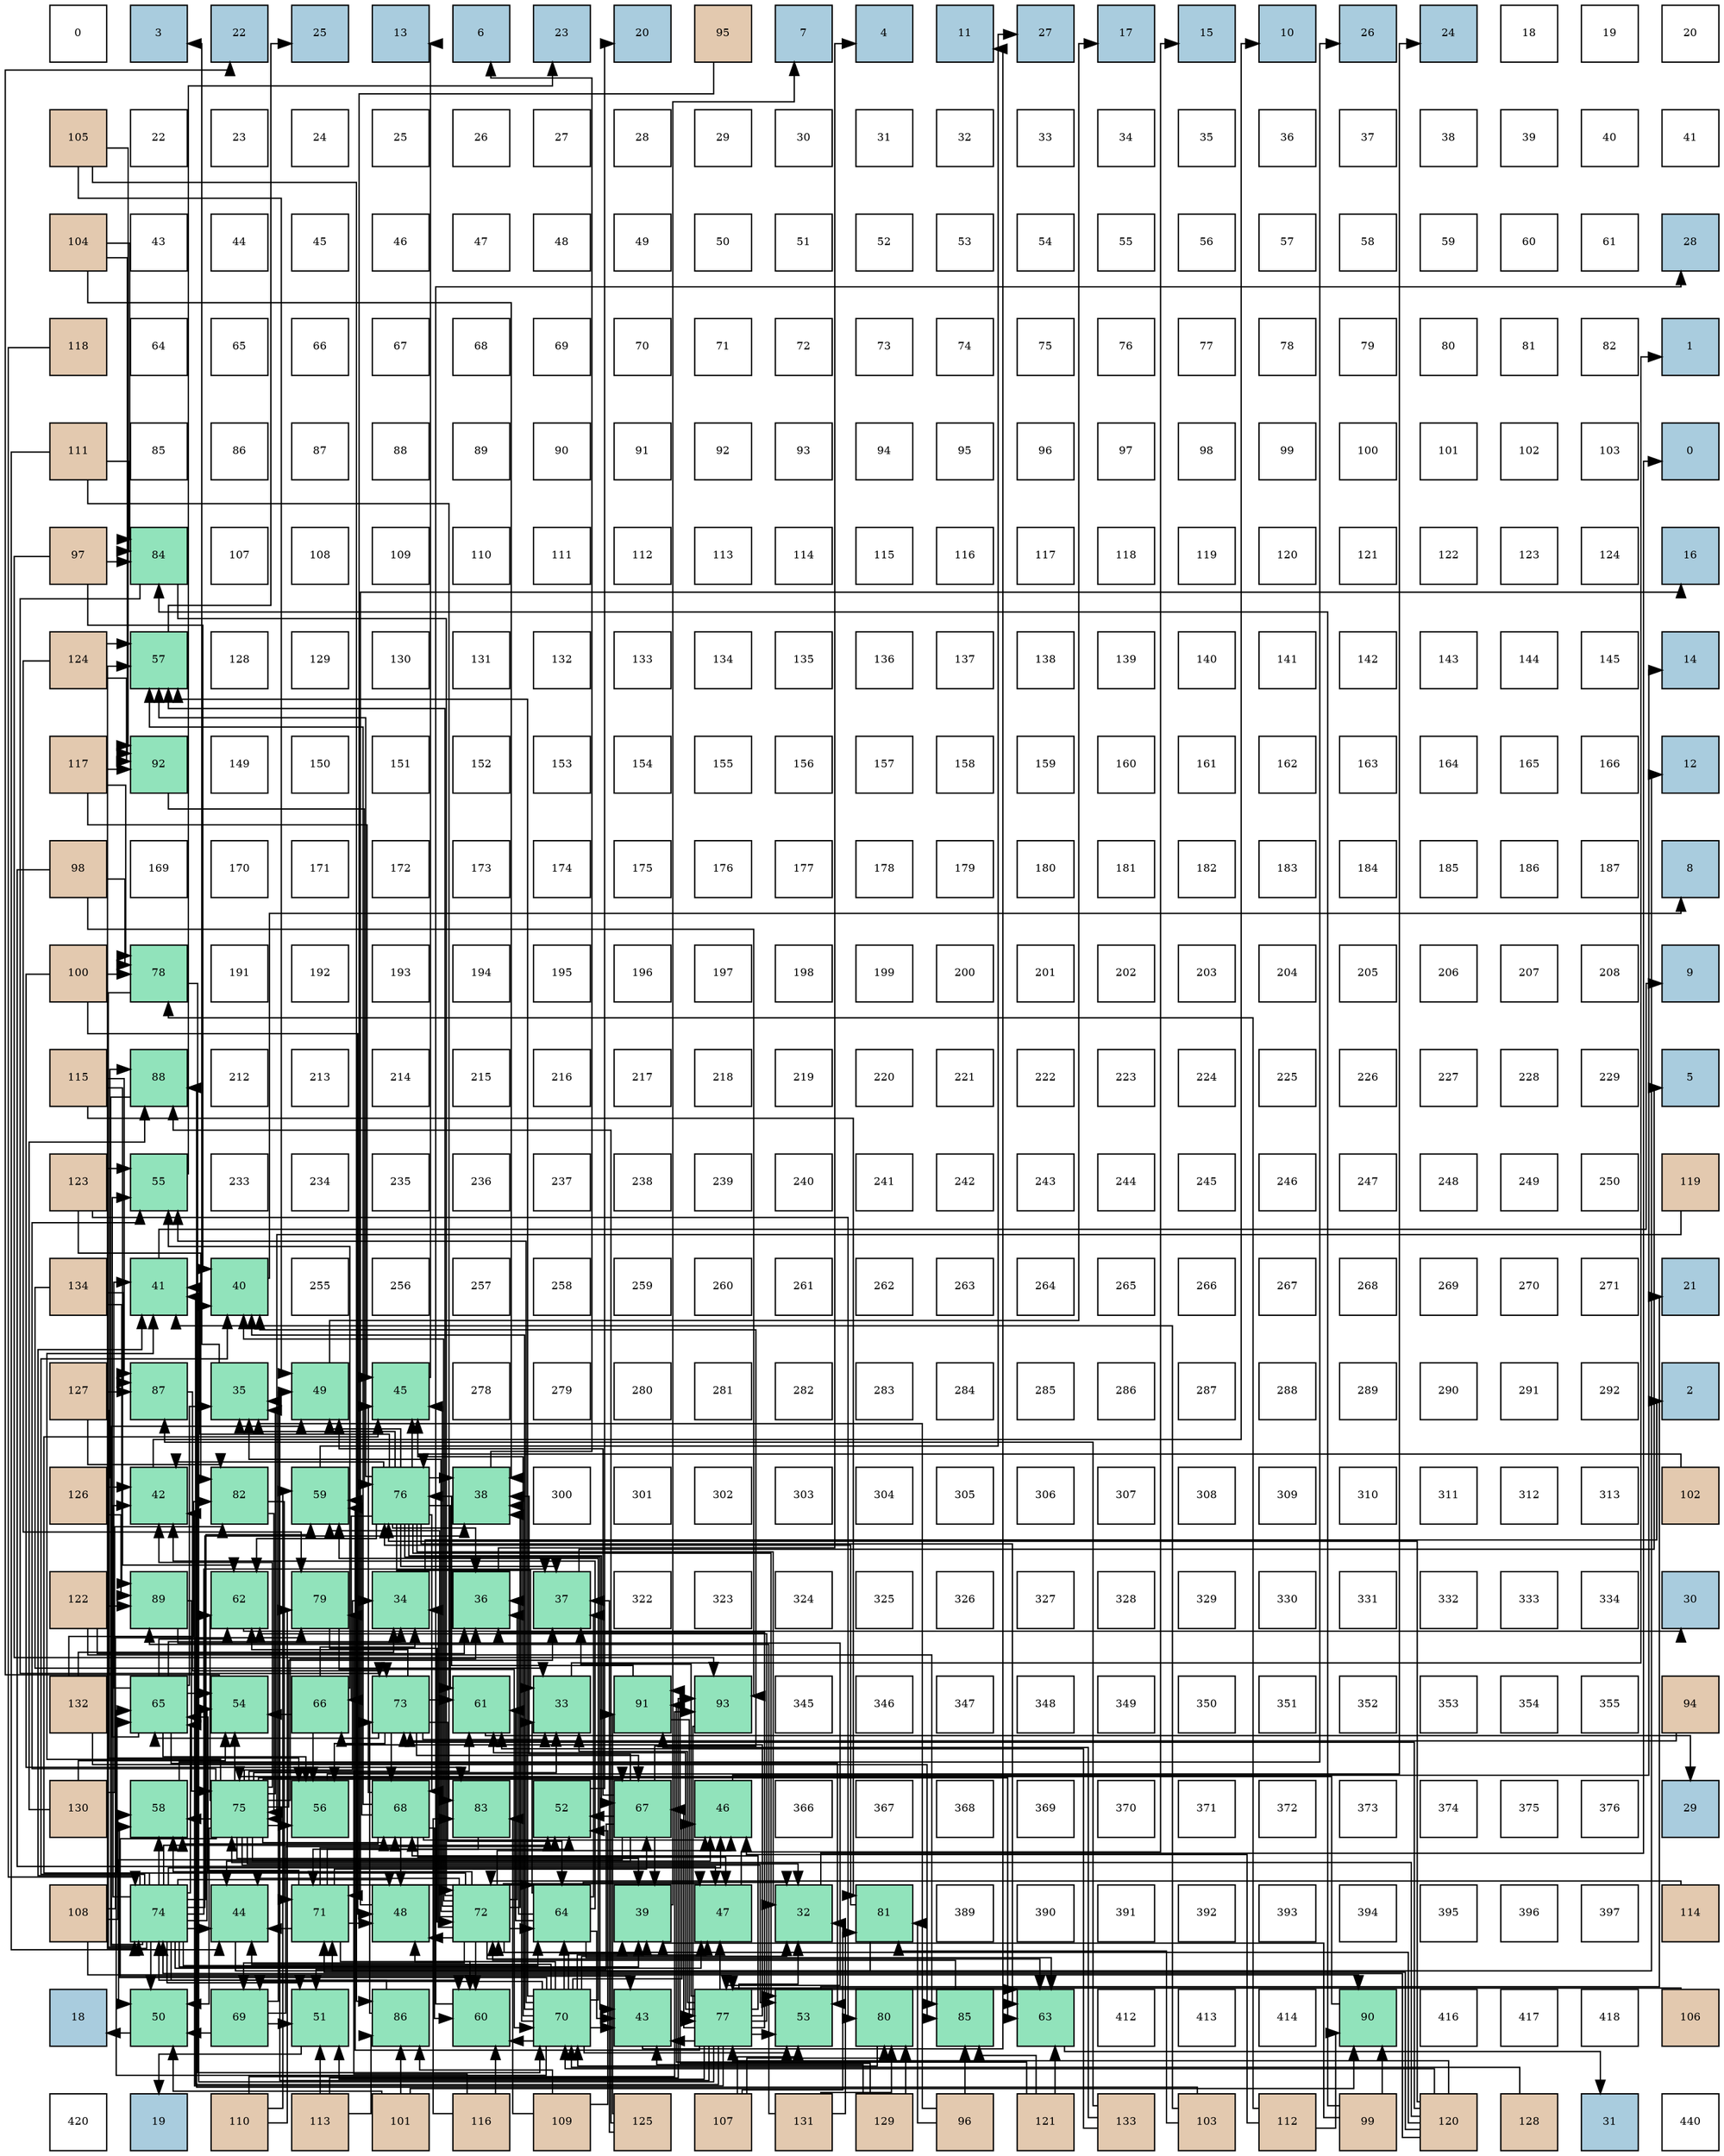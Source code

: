 digraph layout{
 rankdir=TB;
 splines=ortho;
 node [style=filled shape=square fixedsize=true width=0.6];
0[label="0", fontsize=8, fillcolor="#ffffff"];
1[label="3", fontsize=8, fillcolor="#a9ccde"];
2[label="22", fontsize=8, fillcolor="#a9ccde"];
3[label="25", fontsize=8, fillcolor="#a9ccde"];
4[label="13", fontsize=8, fillcolor="#a9ccde"];
5[label="6", fontsize=8, fillcolor="#a9ccde"];
6[label="23", fontsize=8, fillcolor="#a9ccde"];
7[label="20", fontsize=8, fillcolor="#a9ccde"];
8[label="95", fontsize=8, fillcolor="#e3c9af"];
9[label="7", fontsize=8, fillcolor="#a9ccde"];
10[label="4", fontsize=8, fillcolor="#a9ccde"];
11[label="11", fontsize=8, fillcolor="#a9ccde"];
12[label="27", fontsize=8, fillcolor="#a9ccde"];
13[label="17", fontsize=8, fillcolor="#a9ccde"];
14[label="15", fontsize=8, fillcolor="#a9ccde"];
15[label="10", fontsize=8, fillcolor="#a9ccde"];
16[label="26", fontsize=8, fillcolor="#a9ccde"];
17[label="24", fontsize=8, fillcolor="#a9ccde"];
18[label="18", fontsize=8, fillcolor="#ffffff"];
19[label="19", fontsize=8, fillcolor="#ffffff"];
20[label="20", fontsize=8, fillcolor="#ffffff"];
21[label="105", fontsize=8, fillcolor="#e3c9af"];
22[label="22", fontsize=8, fillcolor="#ffffff"];
23[label="23", fontsize=8, fillcolor="#ffffff"];
24[label="24", fontsize=8, fillcolor="#ffffff"];
25[label="25", fontsize=8, fillcolor="#ffffff"];
26[label="26", fontsize=8, fillcolor="#ffffff"];
27[label="27", fontsize=8, fillcolor="#ffffff"];
28[label="28", fontsize=8, fillcolor="#ffffff"];
29[label="29", fontsize=8, fillcolor="#ffffff"];
30[label="30", fontsize=8, fillcolor="#ffffff"];
31[label="31", fontsize=8, fillcolor="#ffffff"];
32[label="32", fontsize=8, fillcolor="#ffffff"];
33[label="33", fontsize=8, fillcolor="#ffffff"];
34[label="34", fontsize=8, fillcolor="#ffffff"];
35[label="35", fontsize=8, fillcolor="#ffffff"];
36[label="36", fontsize=8, fillcolor="#ffffff"];
37[label="37", fontsize=8, fillcolor="#ffffff"];
38[label="38", fontsize=8, fillcolor="#ffffff"];
39[label="39", fontsize=8, fillcolor="#ffffff"];
40[label="40", fontsize=8, fillcolor="#ffffff"];
41[label="41", fontsize=8, fillcolor="#ffffff"];
42[label="104", fontsize=8, fillcolor="#e3c9af"];
43[label="43", fontsize=8, fillcolor="#ffffff"];
44[label="44", fontsize=8, fillcolor="#ffffff"];
45[label="45", fontsize=8, fillcolor="#ffffff"];
46[label="46", fontsize=8, fillcolor="#ffffff"];
47[label="47", fontsize=8, fillcolor="#ffffff"];
48[label="48", fontsize=8, fillcolor="#ffffff"];
49[label="49", fontsize=8, fillcolor="#ffffff"];
50[label="50", fontsize=8, fillcolor="#ffffff"];
51[label="51", fontsize=8, fillcolor="#ffffff"];
52[label="52", fontsize=8, fillcolor="#ffffff"];
53[label="53", fontsize=8, fillcolor="#ffffff"];
54[label="54", fontsize=8, fillcolor="#ffffff"];
55[label="55", fontsize=8, fillcolor="#ffffff"];
56[label="56", fontsize=8, fillcolor="#ffffff"];
57[label="57", fontsize=8, fillcolor="#ffffff"];
58[label="58", fontsize=8, fillcolor="#ffffff"];
59[label="59", fontsize=8, fillcolor="#ffffff"];
60[label="60", fontsize=8, fillcolor="#ffffff"];
61[label="61", fontsize=8, fillcolor="#ffffff"];
62[label="28", fontsize=8, fillcolor="#a9ccde"];
63[label="118", fontsize=8, fillcolor="#e3c9af"];
64[label="64", fontsize=8, fillcolor="#ffffff"];
65[label="65", fontsize=8, fillcolor="#ffffff"];
66[label="66", fontsize=8, fillcolor="#ffffff"];
67[label="67", fontsize=8, fillcolor="#ffffff"];
68[label="68", fontsize=8, fillcolor="#ffffff"];
69[label="69", fontsize=8, fillcolor="#ffffff"];
70[label="70", fontsize=8, fillcolor="#ffffff"];
71[label="71", fontsize=8, fillcolor="#ffffff"];
72[label="72", fontsize=8, fillcolor="#ffffff"];
73[label="73", fontsize=8, fillcolor="#ffffff"];
74[label="74", fontsize=8, fillcolor="#ffffff"];
75[label="75", fontsize=8, fillcolor="#ffffff"];
76[label="76", fontsize=8, fillcolor="#ffffff"];
77[label="77", fontsize=8, fillcolor="#ffffff"];
78[label="78", fontsize=8, fillcolor="#ffffff"];
79[label="79", fontsize=8, fillcolor="#ffffff"];
80[label="80", fontsize=8, fillcolor="#ffffff"];
81[label="81", fontsize=8, fillcolor="#ffffff"];
82[label="82", fontsize=8, fillcolor="#ffffff"];
83[label="1", fontsize=8, fillcolor="#a9ccde"];
84[label="111", fontsize=8, fillcolor="#e3c9af"];
85[label="85", fontsize=8, fillcolor="#ffffff"];
86[label="86", fontsize=8, fillcolor="#ffffff"];
87[label="87", fontsize=8, fillcolor="#ffffff"];
88[label="88", fontsize=8, fillcolor="#ffffff"];
89[label="89", fontsize=8, fillcolor="#ffffff"];
90[label="90", fontsize=8, fillcolor="#ffffff"];
91[label="91", fontsize=8, fillcolor="#ffffff"];
92[label="92", fontsize=8, fillcolor="#ffffff"];
93[label="93", fontsize=8, fillcolor="#ffffff"];
94[label="94", fontsize=8, fillcolor="#ffffff"];
95[label="95", fontsize=8, fillcolor="#ffffff"];
96[label="96", fontsize=8, fillcolor="#ffffff"];
97[label="97", fontsize=8, fillcolor="#ffffff"];
98[label="98", fontsize=8, fillcolor="#ffffff"];
99[label="99", fontsize=8, fillcolor="#ffffff"];
100[label="100", fontsize=8, fillcolor="#ffffff"];
101[label="101", fontsize=8, fillcolor="#ffffff"];
102[label="102", fontsize=8, fillcolor="#ffffff"];
103[label="103", fontsize=8, fillcolor="#ffffff"];
104[label="0", fontsize=8, fillcolor="#a9ccde"];
105[label="97", fontsize=8, fillcolor="#e3c9af"];
106[label="84", fontsize=8, fillcolor="#91e3bb"];
107[label="107", fontsize=8, fillcolor="#ffffff"];
108[label="108", fontsize=8, fillcolor="#ffffff"];
109[label="109", fontsize=8, fillcolor="#ffffff"];
110[label="110", fontsize=8, fillcolor="#ffffff"];
111[label="111", fontsize=8, fillcolor="#ffffff"];
112[label="112", fontsize=8, fillcolor="#ffffff"];
113[label="113", fontsize=8, fillcolor="#ffffff"];
114[label="114", fontsize=8, fillcolor="#ffffff"];
115[label="115", fontsize=8, fillcolor="#ffffff"];
116[label="116", fontsize=8, fillcolor="#ffffff"];
117[label="117", fontsize=8, fillcolor="#ffffff"];
118[label="118", fontsize=8, fillcolor="#ffffff"];
119[label="119", fontsize=8, fillcolor="#ffffff"];
120[label="120", fontsize=8, fillcolor="#ffffff"];
121[label="121", fontsize=8, fillcolor="#ffffff"];
122[label="122", fontsize=8, fillcolor="#ffffff"];
123[label="123", fontsize=8, fillcolor="#ffffff"];
124[label="124", fontsize=8, fillcolor="#ffffff"];
125[label="16", fontsize=8, fillcolor="#a9ccde"];
126[label="124", fontsize=8, fillcolor="#e3c9af"];
127[label="57", fontsize=8, fillcolor="#91e3bb"];
128[label="128", fontsize=8, fillcolor="#ffffff"];
129[label="129", fontsize=8, fillcolor="#ffffff"];
130[label="130", fontsize=8, fillcolor="#ffffff"];
131[label="131", fontsize=8, fillcolor="#ffffff"];
132[label="132", fontsize=8, fillcolor="#ffffff"];
133[label="133", fontsize=8, fillcolor="#ffffff"];
134[label="134", fontsize=8, fillcolor="#ffffff"];
135[label="135", fontsize=8, fillcolor="#ffffff"];
136[label="136", fontsize=8, fillcolor="#ffffff"];
137[label="137", fontsize=8, fillcolor="#ffffff"];
138[label="138", fontsize=8, fillcolor="#ffffff"];
139[label="139", fontsize=8, fillcolor="#ffffff"];
140[label="140", fontsize=8, fillcolor="#ffffff"];
141[label="141", fontsize=8, fillcolor="#ffffff"];
142[label="142", fontsize=8, fillcolor="#ffffff"];
143[label="143", fontsize=8, fillcolor="#ffffff"];
144[label="144", fontsize=8, fillcolor="#ffffff"];
145[label="145", fontsize=8, fillcolor="#ffffff"];
146[label="14", fontsize=8, fillcolor="#a9ccde"];
147[label="117", fontsize=8, fillcolor="#e3c9af"];
148[label="92", fontsize=8, fillcolor="#91e3bb"];
149[label="149", fontsize=8, fillcolor="#ffffff"];
150[label="150", fontsize=8, fillcolor="#ffffff"];
151[label="151", fontsize=8, fillcolor="#ffffff"];
152[label="152", fontsize=8, fillcolor="#ffffff"];
153[label="153", fontsize=8, fillcolor="#ffffff"];
154[label="154", fontsize=8, fillcolor="#ffffff"];
155[label="155", fontsize=8, fillcolor="#ffffff"];
156[label="156", fontsize=8, fillcolor="#ffffff"];
157[label="157", fontsize=8, fillcolor="#ffffff"];
158[label="158", fontsize=8, fillcolor="#ffffff"];
159[label="159", fontsize=8, fillcolor="#ffffff"];
160[label="160", fontsize=8, fillcolor="#ffffff"];
161[label="161", fontsize=8, fillcolor="#ffffff"];
162[label="162", fontsize=8, fillcolor="#ffffff"];
163[label="163", fontsize=8, fillcolor="#ffffff"];
164[label="164", fontsize=8, fillcolor="#ffffff"];
165[label="165", fontsize=8, fillcolor="#ffffff"];
166[label="166", fontsize=8, fillcolor="#ffffff"];
167[label="12", fontsize=8, fillcolor="#a9ccde"];
168[label="98", fontsize=8, fillcolor="#e3c9af"];
169[label="169", fontsize=8, fillcolor="#ffffff"];
170[label="170", fontsize=8, fillcolor="#ffffff"];
171[label="171", fontsize=8, fillcolor="#ffffff"];
172[label="172", fontsize=8, fillcolor="#ffffff"];
173[label="173", fontsize=8, fillcolor="#ffffff"];
174[label="174", fontsize=8, fillcolor="#ffffff"];
175[label="175", fontsize=8, fillcolor="#ffffff"];
176[label="176", fontsize=8, fillcolor="#ffffff"];
177[label="177", fontsize=8, fillcolor="#ffffff"];
178[label="178", fontsize=8, fillcolor="#ffffff"];
179[label="179", fontsize=8, fillcolor="#ffffff"];
180[label="180", fontsize=8, fillcolor="#ffffff"];
181[label="181", fontsize=8, fillcolor="#ffffff"];
182[label="182", fontsize=8, fillcolor="#ffffff"];
183[label="183", fontsize=8, fillcolor="#ffffff"];
184[label="184", fontsize=8, fillcolor="#ffffff"];
185[label="185", fontsize=8, fillcolor="#ffffff"];
186[label="186", fontsize=8, fillcolor="#ffffff"];
187[label="187", fontsize=8, fillcolor="#ffffff"];
188[label="8", fontsize=8, fillcolor="#a9ccde"];
189[label="100", fontsize=8, fillcolor="#e3c9af"];
190[label="78", fontsize=8, fillcolor="#91e3bb"];
191[label="191", fontsize=8, fillcolor="#ffffff"];
192[label="192", fontsize=8, fillcolor="#ffffff"];
193[label="193", fontsize=8, fillcolor="#ffffff"];
194[label="194", fontsize=8, fillcolor="#ffffff"];
195[label="195", fontsize=8, fillcolor="#ffffff"];
196[label="196", fontsize=8, fillcolor="#ffffff"];
197[label="197", fontsize=8, fillcolor="#ffffff"];
198[label="198", fontsize=8, fillcolor="#ffffff"];
199[label="199", fontsize=8, fillcolor="#ffffff"];
200[label="200", fontsize=8, fillcolor="#ffffff"];
201[label="201", fontsize=8, fillcolor="#ffffff"];
202[label="202", fontsize=8, fillcolor="#ffffff"];
203[label="203", fontsize=8, fillcolor="#ffffff"];
204[label="204", fontsize=8, fillcolor="#ffffff"];
205[label="205", fontsize=8, fillcolor="#ffffff"];
206[label="206", fontsize=8, fillcolor="#ffffff"];
207[label="207", fontsize=8, fillcolor="#ffffff"];
208[label="208", fontsize=8, fillcolor="#ffffff"];
209[label="9", fontsize=8, fillcolor="#a9ccde"];
210[label="115", fontsize=8, fillcolor="#e3c9af"];
211[label="88", fontsize=8, fillcolor="#91e3bb"];
212[label="212", fontsize=8, fillcolor="#ffffff"];
213[label="213", fontsize=8, fillcolor="#ffffff"];
214[label="214", fontsize=8, fillcolor="#ffffff"];
215[label="215", fontsize=8, fillcolor="#ffffff"];
216[label="216", fontsize=8, fillcolor="#ffffff"];
217[label="217", fontsize=8, fillcolor="#ffffff"];
218[label="218", fontsize=8, fillcolor="#ffffff"];
219[label="219", fontsize=8, fillcolor="#ffffff"];
220[label="220", fontsize=8, fillcolor="#ffffff"];
221[label="221", fontsize=8, fillcolor="#ffffff"];
222[label="222", fontsize=8, fillcolor="#ffffff"];
223[label="223", fontsize=8, fillcolor="#ffffff"];
224[label="224", fontsize=8, fillcolor="#ffffff"];
225[label="225", fontsize=8, fillcolor="#ffffff"];
226[label="226", fontsize=8, fillcolor="#ffffff"];
227[label="227", fontsize=8, fillcolor="#ffffff"];
228[label="228", fontsize=8, fillcolor="#ffffff"];
229[label="229", fontsize=8, fillcolor="#ffffff"];
230[label="5", fontsize=8, fillcolor="#a9ccde"];
231[label="123", fontsize=8, fillcolor="#e3c9af"];
232[label="55", fontsize=8, fillcolor="#91e3bb"];
233[label="233", fontsize=8, fillcolor="#ffffff"];
234[label="234", fontsize=8, fillcolor="#ffffff"];
235[label="235", fontsize=8, fillcolor="#ffffff"];
236[label="236", fontsize=8, fillcolor="#ffffff"];
237[label="237", fontsize=8, fillcolor="#ffffff"];
238[label="238", fontsize=8, fillcolor="#ffffff"];
239[label="239", fontsize=8, fillcolor="#ffffff"];
240[label="240", fontsize=8, fillcolor="#ffffff"];
241[label="241", fontsize=8, fillcolor="#ffffff"];
242[label="242", fontsize=8, fillcolor="#ffffff"];
243[label="243", fontsize=8, fillcolor="#ffffff"];
244[label="244", fontsize=8, fillcolor="#ffffff"];
245[label="245", fontsize=8, fillcolor="#ffffff"];
246[label="246", fontsize=8, fillcolor="#ffffff"];
247[label="247", fontsize=8, fillcolor="#ffffff"];
248[label="248", fontsize=8, fillcolor="#ffffff"];
249[label="249", fontsize=8, fillcolor="#ffffff"];
250[label="250", fontsize=8, fillcolor="#ffffff"];
251[label="119", fontsize=8, fillcolor="#e3c9af"];
252[label="134", fontsize=8, fillcolor="#e3c9af"];
253[label="41", fontsize=8, fillcolor="#91e3bb"];
254[label="40", fontsize=8, fillcolor="#91e3bb"];
255[label="255", fontsize=8, fillcolor="#ffffff"];
256[label="256", fontsize=8, fillcolor="#ffffff"];
257[label="257", fontsize=8, fillcolor="#ffffff"];
258[label="258", fontsize=8, fillcolor="#ffffff"];
259[label="259", fontsize=8, fillcolor="#ffffff"];
260[label="260", fontsize=8, fillcolor="#ffffff"];
261[label="261", fontsize=8, fillcolor="#ffffff"];
262[label="262", fontsize=8, fillcolor="#ffffff"];
263[label="263", fontsize=8, fillcolor="#ffffff"];
264[label="264", fontsize=8, fillcolor="#ffffff"];
265[label="265", fontsize=8, fillcolor="#ffffff"];
266[label="266", fontsize=8, fillcolor="#ffffff"];
267[label="267", fontsize=8, fillcolor="#ffffff"];
268[label="268", fontsize=8, fillcolor="#ffffff"];
269[label="269", fontsize=8, fillcolor="#ffffff"];
270[label="270", fontsize=8, fillcolor="#ffffff"];
271[label="271", fontsize=8, fillcolor="#ffffff"];
272[label="21", fontsize=8, fillcolor="#a9ccde"];
273[label="127", fontsize=8, fillcolor="#e3c9af"];
274[label="87", fontsize=8, fillcolor="#91e3bb"];
275[label="35", fontsize=8, fillcolor="#91e3bb"];
276[label="49", fontsize=8, fillcolor="#91e3bb"];
277[label="45", fontsize=8, fillcolor="#91e3bb"];
278[label="278", fontsize=8, fillcolor="#ffffff"];
279[label="279", fontsize=8, fillcolor="#ffffff"];
280[label="280", fontsize=8, fillcolor="#ffffff"];
281[label="281", fontsize=8, fillcolor="#ffffff"];
282[label="282", fontsize=8, fillcolor="#ffffff"];
283[label="283", fontsize=8, fillcolor="#ffffff"];
284[label="284", fontsize=8, fillcolor="#ffffff"];
285[label="285", fontsize=8, fillcolor="#ffffff"];
286[label="286", fontsize=8, fillcolor="#ffffff"];
287[label="287", fontsize=8, fillcolor="#ffffff"];
288[label="288", fontsize=8, fillcolor="#ffffff"];
289[label="289", fontsize=8, fillcolor="#ffffff"];
290[label="290", fontsize=8, fillcolor="#ffffff"];
291[label="291", fontsize=8, fillcolor="#ffffff"];
292[label="292", fontsize=8, fillcolor="#ffffff"];
293[label="2", fontsize=8, fillcolor="#a9ccde"];
294[label="126", fontsize=8, fillcolor="#e3c9af"];
295[label="42", fontsize=8, fillcolor="#91e3bb"];
296[label="82", fontsize=8, fillcolor="#91e3bb"];
297[label="59", fontsize=8, fillcolor="#91e3bb"];
298[label="76", fontsize=8, fillcolor="#91e3bb"];
299[label="38", fontsize=8, fillcolor="#91e3bb"];
300[label="300", fontsize=8, fillcolor="#ffffff"];
301[label="301", fontsize=8, fillcolor="#ffffff"];
302[label="302", fontsize=8, fillcolor="#ffffff"];
303[label="303", fontsize=8, fillcolor="#ffffff"];
304[label="304", fontsize=8, fillcolor="#ffffff"];
305[label="305", fontsize=8, fillcolor="#ffffff"];
306[label="306", fontsize=8, fillcolor="#ffffff"];
307[label="307", fontsize=8, fillcolor="#ffffff"];
308[label="308", fontsize=8, fillcolor="#ffffff"];
309[label="309", fontsize=8, fillcolor="#ffffff"];
310[label="310", fontsize=8, fillcolor="#ffffff"];
311[label="311", fontsize=8, fillcolor="#ffffff"];
312[label="312", fontsize=8, fillcolor="#ffffff"];
313[label="313", fontsize=8, fillcolor="#ffffff"];
314[label="102", fontsize=8, fillcolor="#e3c9af"];
315[label="122", fontsize=8, fillcolor="#e3c9af"];
316[label="89", fontsize=8, fillcolor="#91e3bb"];
317[label="62", fontsize=8, fillcolor="#91e3bb"];
318[label="79", fontsize=8, fillcolor="#91e3bb"];
319[label="34", fontsize=8, fillcolor="#91e3bb"];
320[label="36", fontsize=8, fillcolor="#91e3bb"];
321[label="37", fontsize=8, fillcolor="#91e3bb"];
322[label="322", fontsize=8, fillcolor="#ffffff"];
323[label="323", fontsize=8, fillcolor="#ffffff"];
324[label="324", fontsize=8, fillcolor="#ffffff"];
325[label="325", fontsize=8, fillcolor="#ffffff"];
326[label="326", fontsize=8, fillcolor="#ffffff"];
327[label="327", fontsize=8, fillcolor="#ffffff"];
328[label="328", fontsize=8, fillcolor="#ffffff"];
329[label="329", fontsize=8, fillcolor="#ffffff"];
330[label="330", fontsize=8, fillcolor="#ffffff"];
331[label="331", fontsize=8, fillcolor="#ffffff"];
332[label="332", fontsize=8, fillcolor="#ffffff"];
333[label="333", fontsize=8, fillcolor="#ffffff"];
334[label="334", fontsize=8, fillcolor="#ffffff"];
335[label="30", fontsize=8, fillcolor="#a9ccde"];
336[label="132", fontsize=8, fillcolor="#e3c9af"];
337[label="65", fontsize=8, fillcolor="#91e3bb"];
338[label="54", fontsize=8, fillcolor="#91e3bb"];
339[label="66", fontsize=8, fillcolor="#91e3bb"];
340[label="73", fontsize=8, fillcolor="#91e3bb"];
341[label="61", fontsize=8, fillcolor="#91e3bb"];
342[label="33", fontsize=8, fillcolor="#91e3bb"];
343[label="91", fontsize=8, fillcolor="#91e3bb"];
344[label="93", fontsize=8, fillcolor="#91e3bb"];
345[label="345", fontsize=8, fillcolor="#ffffff"];
346[label="346", fontsize=8, fillcolor="#ffffff"];
347[label="347", fontsize=8, fillcolor="#ffffff"];
348[label="348", fontsize=8, fillcolor="#ffffff"];
349[label="349", fontsize=8, fillcolor="#ffffff"];
350[label="350", fontsize=8, fillcolor="#ffffff"];
351[label="351", fontsize=8, fillcolor="#ffffff"];
352[label="352", fontsize=8, fillcolor="#ffffff"];
353[label="353", fontsize=8, fillcolor="#ffffff"];
354[label="354", fontsize=8, fillcolor="#ffffff"];
355[label="355", fontsize=8, fillcolor="#ffffff"];
356[label="94", fontsize=8, fillcolor="#e3c9af"];
357[label="130", fontsize=8, fillcolor="#e3c9af"];
358[label="58", fontsize=8, fillcolor="#91e3bb"];
359[label="75", fontsize=8, fillcolor="#91e3bb"];
360[label="56", fontsize=8, fillcolor="#91e3bb"];
361[label="68", fontsize=8, fillcolor="#91e3bb"];
362[label="83", fontsize=8, fillcolor="#91e3bb"];
363[label="52", fontsize=8, fillcolor="#91e3bb"];
364[label="67", fontsize=8, fillcolor="#91e3bb"];
365[label="46", fontsize=8, fillcolor="#91e3bb"];
366[label="366", fontsize=8, fillcolor="#ffffff"];
367[label="367", fontsize=8, fillcolor="#ffffff"];
368[label="368", fontsize=8, fillcolor="#ffffff"];
369[label="369", fontsize=8, fillcolor="#ffffff"];
370[label="370", fontsize=8, fillcolor="#ffffff"];
371[label="371", fontsize=8, fillcolor="#ffffff"];
372[label="372", fontsize=8, fillcolor="#ffffff"];
373[label="373", fontsize=8, fillcolor="#ffffff"];
374[label="374", fontsize=8, fillcolor="#ffffff"];
375[label="375", fontsize=8, fillcolor="#ffffff"];
376[label="376", fontsize=8, fillcolor="#ffffff"];
377[label="29", fontsize=8, fillcolor="#a9ccde"];
378[label="108", fontsize=8, fillcolor="#e3c9af"];
379[label="74", fontsize=8, fillcolor="#91e3bb"];
380[label="44", fontsize=8, fillcolor="#91e3bb"];
381[label="71", fontsize=8, fillcolor="#91e3bb"];
382[label="48", fontsize=8, fillcolor="#91e3bb"];
383[label="72", fontsize=8, fillcolor="#91e3bb"];
384[label="64", fontsize=8, fillcolor="#91e3bb"];
385[label="39", fontsize=8, fillcolor="#91e3bb"];
386[label="47", fontsize=8, fillcolor="#91e3bb"];
387[label="32", fontsize=8, fillcolor="#91e3bb"];
388[label="81", fontsize=8, fillcolor="#91e3bb"];
389[label="389", fontsize=8, fillcolor="#ffffff"];
390[label="390", fontsize=8, fillcolor="#ffffff"];
391[label="391", fontsize=8, fillcolor="#ffffff"];
392[label="392", fontsize=8, fillcolor="#ffffff"];
393[label="393", fontsize=8, fillcolor="#ffffff"];
394[label="394", fontsize=8, fillcolor="#ffffff"];
395[label="395", fontsize=8, fillcolor="#ffffff"];
396[label="396", fontsize=8, fillcolor="#ffffff"];
397[label="397", fontsize=8, fillcolor="#ffffff"];
398[label="114", fontsize=8, fillcolor="#e3c9af"];
399[label="18", fontsize=8, fillcolor="#a9ccde"];
400[label="50", fontsize=8, fillcolor="#91e3bb"];
401[label="69", fontsize=8, fillcolor="#91e3bb"];
402[label="51", fontsize=8, fillcolor="#91e3bb"];
403[label="86", fontsize=8, fillcolor="#91e3bb"];
404[label="60", fontsize=8, fillcolor="#91e3bb"];
405[label="70", fontsize=8, fillcolor="#91e3bb"];
406[label="43", fontsize=8, fillcolor="#91e3bb"];
407[label="77", fontsize=8, fillcolor="#91e3bb"];
408[label="53", fontsize=8, fillcolor="#91e3bb"];
409[label="80", fontsize=8, fillcolor="#91e3bb"];
410[label="85", fontsize=8, fillcolor="#91e3bb"];
411[label="63", fontsize=8, fillcolor="#91e3bb"];
412[label="412", fontsize=8, fillcolor="#ffffff"];
413[label="413", fontsize=8, fillcolor="#ffffff"];
414[label="414", fontsize=8, fillcolor="#ffffff"];
415[label="90", fontsize=8, fillcolor="#91e3bb"];
416[label="416", fontsize=8, fillcolor="#ffffff"];
417[label="417", fontsize=8, fillcolor="#ffffff"];
418[label="418", fontsize=8, fillcolor="#ffffff"];
419[label="106", fontsize=8, fillcolor="#e3c9af"];
420[label="420", fontsize=8, fillcolor="#ffffff"];
421[label="19", fontsize=8, fillcolor="#a9ccde"];
422[label="110", fontsize=8, fillcolor="#e3c9af"];
423[label="113", fontsize=8, fillcolor="#e3c9af"];
424[label="101", fontsize=8, fillcolor="#e3c9af"];
425[label="116", fontsize=8, fillcolor="#e3c9af"];
426[label="109", fontsize=8, fillcolor="#e3c9af"];
427[label="125", fontsize=8, fillcolor="#e3c9af"];
428[label="107", fontsize=8, fillcolor="#e3c9af"];
429[label="131", fontsize=8, fillcolor="#e3c9af"];
430[label="129", fontsize=8, fillcolor="#e3c9af"];
431[label="96", fontsize=8, fillcolor="#e3c9af"];
432[label="121", fontsize=8, fillcolor="#e3c9af"];
433[label="133", fontsize=8, fillcolor="#e3c9af"];
434[label="103", fontsize=8, fillcolor="#e3c9af"];
435[label="112", fontsize=8, fillcolor="#e3c9af"];
436[label="99", fontsize=8, fillcolor="#e3c9af"];
437[label="120", fontsize=8, fillcolor="#e3c9af"];
438[label="128", fontsize=8, fillcolor="#e3c9af"];
439[label="31", fontsize=8, fillcolor="#a9ccde"];
440[label="440", fontsize=8, fillcolor="#ffffff"];
edge [constraint=false, style=vis];387 -> 104;
342 -> 83;
319 -> 293;
275 -> 1;
320 -> 10;
321 -> 230;
299 -> 5;
385 -> 9;
254 -> 188;
253 -> 209;
295 -> 15;
406 -> 11;
380 -> 167;
277 -> 4;
365 -> 146;
386 -> 14;
382 -> 125;
276 -> 13;
400 -> 399;
402 -> 421;
363 -> 7;
408 -> 272;
338 -> 2;
232 -> 6;
360 -> 17;
127 -> 3;
358 -> 16;
297 -> 12;
404 -> 62;
341 -> 377;
317 -> 335;
411 -> 439;
384 -> 387;
384 -> 342;
384 -> 320;
384 -> 321;
384 -> 295;
384 -> 406;
384 -> 341;
384 -> 411;
337 -> 319;
337 -> 275;
337 -> 253;
337 -> 408;
337 -> 338;
337 -> 232;
337 -> 360;
337 -> 317;
339 -> 319;
339 -> 338;
339 -> 232;
339 -> 360;
364 -> 299;
364 -> 385;
364 -> 254;
364 -> 380;
364 -> 276;
364 -> 400;
364 -> 402;
364 -> 363;
361 -> 277;
361 -> 365;
361 -> 386;
361 -> 382;
361 -> 127;
361 -> 358;
361 -> 297;
361 -> 404;
401 -> 276;
401 -> 400;
401 -> 402;
401 -> 363;
405 -> 387;
405 -> 299;
405 -> 385;
405 -> 254;
405 -> 406;
405 -> 380;
405 -> 277;
405 -> 365;
405 -> 386;
405 -> 382;
405 -> 408;
405 -> 232;
405 -> 127;
405 -> 358;
405 -> 297;
405 -> 404;
405 -> 384;
405 -> 337;
405 -> 401;
381 -> 380;
381 -> 382;
381 -> 363;
381 -> 404;
381 -> 384;
381 -> 337;
381 -> 364;
381 -> 361;
383 -> 319;
383 -> 275;
383 -> 320;
383 -> 299;
383 -> 385;
383 -> 254;
383 -> 380;
383 -> 277;
383 -> 365;
383 -> 386;
383 -> 382;
383 -> 127;
383 -> 358;
383 -> 297;
383 -> 404;
383 -> 411;
383 -> 384;
383 -> 337;
383 -> 401;
340 -> 342;
340 -> 360;
340 -> 341;
340 -> 317;
340 -> 384;
340 -> 337;
340 -> 364;
340 -> 361;
379 -> 321;
379 -> 299;
379 -> 385;
379 -> 254;
379 -> 253;
379 -> 295;
379 -> 380;
379 -> 277;
379 -> 365;
379 -> 386;
379 -> 382;
379 -> 276;
379 -> 400;
379 -> 402;
379 -> 363;
379 -> 338;
379 -> 127;
379 -> 358;
379 -> 297;
379 -> 404;
379 -> 384;
379 -> 337;
359 -> 387;
359 -> 342;
359 -> 319;
359 -> 275;
359 -> 320;
359 -> 321;
359 -> 385;
359 -> 253;
359 -> 295;
359 -> 406;
359 -> 365;
359 -> 400;
359 -> 408;
359 -> 338;
359 -> 232;
359 -> 360;
359 -> 358;
359 -> 341;
359 -> 317;
359 -> 411;
359 -> 364;
359 -> 361;
298 -> 387;
298 -> 342;
298 -> 275;
298 -> 320;
298 -> 321;
298 -> 299;
298 -> 253;
298 -> 295;
298 -> 406;
298 -> 277;
298 -> 276;
298 -> 408;
298 -> 127;
298 -> 341;
298 -> 317;
298 -> 411;
298 -> 339;
298 -> 364;
298 -> 361;
407 -> 387;
407 -> 342;
407 -> 275;
407 -> 320;
407 -> 321;
407 -> 254;
407 -> 253;
407 -> 295;
407 -> 406;
407 -> 386;
407 -> 402;
407 -> 408;
407 -> 297;
407 -> 341;
407 -> 317;
407 -> 411;
407 -> 339;
407 -> 364;
407 -> 361;
190 -> 405;
190 -> 379;
318 -> 405;
318 -> 383;
409 -> 405;
388 -> 381;
388 -> 298;
296 -> 381;
296 -> 359;
362 -> 381;
106 -> 383;
106 -> 340;
410 -> 383;
403 -> 340;
403 -> 379;
274 -> 340;
211 -> 379;
316 -> 359;
316 -> 407;
415 -> 359;
343 -> 298;
343 -> 407;
148 -> 298;
344 -> 407;
356 -> 340;
8 -> 381;
431 -> 275;
431 -> 388;
431 -> 410;
105 -> 254;
105 -> 106;
105 -> 344;
168 -> 386;
168 -> 190;
168 -> 344;
436 -> 385;
436 -> 106;
436 -> 415;
189 -> 382;
189 -> 190;
189 -> 362;
424 -> 400;
424 -> 403;
424 -> 415;
314 -> 298;
434 -> 253;
434 -> 388;
434 -> 211;
42 -> 299;
42 -> 106;
42 -> 148;
21 -> 276;
21 -> 403;
21 -> 148;
419 -> 407;
428 -> 408;
428 -> 409;
428 -> 388;
378 -> 358;
378 -> 318;
378 -> 415;
426 -> 363;
426 -> 362;
426 -> 403;
422 -> 297;
422 -> 318;
422 -> 344;
84 -> 380;
84 -> 362;
84 -> 106;
435 -> 365;
435 -> 190;
435 -> 415;
423 -> 402;
423 -> 403;
423 -> 344;
398 -> 383;
210 -> 317;
210 -> 388;
210 -> 274;
425 -> 404;
425 -> 318;
425 -> 362;
147 -> 277;
147 -> 190;
147 -> 148;
63 -> 379;
251 -> 359;
437 -> 405;
437 -> 381;
437 -> 383;
437 -> 340;
437 -> 379;
437 -> 359;
437 -> 298;
437 -> 407;
432 -> 411;
432 -> 410;
432 -> 343;
315 -> 320;
315 -> 410;
315 -> 316;
231 -> 232;
231 -> 409;
231 -> 296;
126 -> 127;
126 -> 318;
126 -> 148;
427 -> 321;
427 -> 211;
427 -> 343;
294 -> 295;
294 -> 211;
294 -> 316;
273 -> 360;
273 -> 296;
273 -> 274;
438 -> 405;
430 -> 406;
430 -> 409;
430 -> 343;
357 -> 338;
357 -> 296;
357 -> 211;
429 -> 387;
429 -> 409;
429 -> 316;
336 -> 319;
336 -> 296;
336 -> 410;
433 -> 341;
433 -> 274;
433 -> 343;
252 -> 342;
252 -> 274;
252 -> 316;
edge [constraint=true, style=invis];
0 -> 21 -> 42 -> 63 -> 84 -> 105 -> 126 -> 147 -> 168 -> 189 -> 210 -> 231 -> 252 -> 273 -> 294 -> 315 -> 336 -> 357 -> 378 -> 399 -> 420;
1 -> 22 -> 43 -> 64 -> 85 -> 106 -> 127 -> 148 -> 169 -> 190 -> 211 -> 232 -> 253 -> 274 -> 295 -> 316 -> 337 -> 358 -> 379 -> 400 -> 421;
2 -> 23 -> 44 -> 65 -> 86 -> 107 -> 128 -> 149 -> 170 -> 191 -> 212 -> 233 -> 254 -> 275 -> 296 -> 317 -> 338 -> 359 -> 380 -> 401 -> 422;
3 -> 24 -> 45 -> 66 -> 87 -> 108 -> 129 -> 150 -> 171 -> 192 -> 213 -> 234 -> 255 -> 276 -> 297 -> 318 -> 339 -> 360 -> 381 -> 402 -> 423;
4 -> 25 -> 46 -> 67 -> 88 -> 109 -> 130 -> 151 -> 172 -> 193 -> 214 -> 235 -> 256 -> 277 -> 298 -> 319 -> 340 -> 361 -> 382 -> 403 -> 424;
5 -> 26 -> 47 -> 68 -> 89 -> 110 -> 131 -> 152 -> 173 -> 194 -> 215 -> 236 -> 257 -> 278 -> 299 -> 320 -> 341 -> 362 -> 383 -> 404 -> 425;
6 -> 27 -> 48 -> 69 -> 90 -> 111 -> 132 -> 153 -> 174 -> 195 -> 216 -> 237 -> 258 -> 279 -> 300 -> 321 -> 342 -> 363 -> 384 -> 405 -> 426;
7 -> 28 -> 49 -> 70 -> 91 -> 112 -> 133 -> 154 -> 175 -> 196 -> 217 -> 238 -> 259 -> 280 -> 301 -> 322 -> 343 -> 364 -> 385 -> 406 -> 427;
8 -> 29 -> 50 -> 71 -> 92 -> 113 -> 134 -> 155 -> 176 -> 197 -> 218 -> 239 -> 260 -> 281 -> 302 -> 323 -> 344 -> 365 -> 386 -> 407 -> 428;
9 -> 30 -> 51 -> 72 -> 93 -> 114 -> 135 -> 156 -> 177 -> 198 -> 219 -> 240 -> 261 -> 282 -> 303 -> 324 -> 345 -> 366 -> 387 -> 408 -> 429;
10 -> 31 -> 52 -> 73 -> 94 -> 115 -> 136 -> 157 -> 178 -> 199 -> 220 -> 241 -> 262 -> 283 -> 304 -> 325 -> 346 -> 367 -> 388 -> 409 -> 430;
11 -> 32 -> 53 -> 74 -> 95 -> 116 -> 137 -> 158 -> 179 -> 200 -> 221 -> 242 -> 263 -> 284 -> 305 -> 326 -> 347 -> 368 -> 389 -> 410 -> 431;
12 -> 33 -> 54 -> 75 -> 96 -> 117 -> 138 -> 159 -> 180 -> 201 -> 222 -> 243 -> 264 -> 285 -> 306 -> 327 -> 348 -> 369 -> 390 -> 411 -> 432;
13 -> 34 -> 55 -> 76 -> 97 -> 118 -> 139 -> 160 -> 181 -> 202 -> 223 -> 244 -> 265 -> 286 -> 307 -> 328 -> 349 -> 370 -> 391 -> 412 -> 433;
14 -> 35 -> 56 -> 77 -> 98 -> 119 -> 140 -> 161 -> 182 -> 203 -> 224 -> 245 -> 266 -> 287 -> 308 -> 329 -> 350 -> 371 -> 392 -> 413 -> 434;
15 -> 36 -> 57 -> 78 -> 99 -> 120 -> 141 -> 162 -> 183 -> 204 -> 225 -> 246 -> 267 -> 288 -> 309 -> 330 -> 351 -> 372 -> 393 -> 414 -> 435;
16 -> 37 -> 58 -> 79 -> 100 -> 121 -> 142 -> 163 -> 184 -> 205 -> 226 -> 247 -> 268 -> 289 -> 310 -> 331 -> 352 -> 373 -> 394 -> 415 -> 436;
17 -> 38 -> 59 -> 80 -> 101 -> 122 -> 143 -> 164 -> 185 -> 206 -> 227 -> 248 -> 269 -> 290 -> 311 -> 332 -> 353 -> 374 -> 395 -> 416 -> 437;
18 -> 39 -> 60 -> 81 -> 102 -> 123 -> 144 -> 165 -> 186 -> 207 -> 228 -> 249 -> 270 -> 291 -> 312 -> 333 -> 354 -> 375 -> 396 -> 417 -> 438;
19 -> 40 -> 61 -> 82 -> 103 -> 124 -> 145 -> 166 -> 187 -> 208 -> 229 -> 250 -> 271 -> 292 -> 313 -> 334 -> 355 -> 376 -> 397 -> 418 -> 439;
20 -> 41 -> 62 -> 83 -> 104 -> 125 -> 146 -> 167 -> 188 -> 209 -> 230 -> 251 -> 272 -> 293 -> 314 -> 335 -> 356 -> 377 -> 398 -> 419 -> 440;
rank = same {0 -> 1 -> 2 -> 3 -> 4 -> 5 -> 6 -> 7 -> 8 -> 9 -> 10 -> 11 -> 12 -> 13 -> 14 -> 15 -> 16 -> 17 -> 18 -> 19 -> 20};
rank = same {21 -> 22 -> 23 -> 24 -> 25 -> 26 -> 27 -> 28 -> 29 -> 30 -> 31 -> 32 -> 33 -> 34 -> 35 -> 36 -> 37 -> 38 -> 39 -> 40 -> 41};
rank = same {42 -> 43 -> 44 -> 45 -> 46 -> 47 -> 48 -> 49 -> 50 -> 51 -> 52 -> 53 -> 54 -> 55 -> 56 -> 57 -> 58 -> 59 -> 60 -> 61 -> 62};
rank = same {63 -> 64 -> 65 -> 66 -> 67 -> 68 -> 69 -> 70 -> 71 -> 72 -> 73 -> 74 -> 75 -> 76 -> 77 -> 78 -> 79 -> 80 -> 81 -> 82 -> 83};
rank = same {84 -> 85 -> 86 -> 87 -> 88 -> 89 -> 90 -> 91 -> 92 -> 93 -> 94 -> 95 -> 96 -> 97 -> 98 -> 99 -> 100 -> 101 -> 102 -> 103 -> 104};
rank = same {105 -> 106 -> 107 -> 108 -> 109 -> 110 -> 111 -> 112 -> 113 -> 114 -> 115 -> 116 -> 117 -> 118 -> 119 -> 120 -> 121 -> 122 -> 123 -> 124 -> 125};
rank = same {126 -> 127 -> 128 -> 129 -> 130 -> 131 -> 132 -> 133 -> 134 -> 135 -> 136 -> 137 -> 138 -> 139 -> 140 -> 141 -> 142 -> 143 -> 144 -> 145 -> 146};
rank = same {147 -> 148 -> 149 -> 150 -> 151 -> 152 -> 153 -> 154 -> 155 -> 156 -> 157 -> 158 -> 159 -> 160 -> 161 -> 162 -> 163 -> 164 -> 165 -> 166 -> 167};
rank = same {168 -> 169 -> 170 -> 171 -> 172 -> 173 -> 174 -> 175 -> 176 -> 177 -> 178 -> 179 -> 180 -> 181 -> 182 -> 183 -> 184 -> 185 -> 186 -> 187 -> 188};
rank = same {189 -> 190 -> 191 -> 192 -> 193 -> 194 -> 195 -> 196 -> 197 -> 198 -> 199 -> 200 -> 201 -> 202 -> 203 -> 204 -> 205 -> 206 -> 207 -> 208 -> 209};
rank = same {210 -> 211 -> 212 -> 213 -> 214 -> 215 -> 216 -> 217 -> 218 -> 219 -> 220 -> 221 -> 222 -> 223 -> 224 -> 225 -> 226 -> 227 -> 228 -> 229 -> 230};
rank = same {231 -> 232 -> 233 -> 234 -> 235 -> 236 -> 237 -> 238 -> 239 -> 240 -> 241 -> 242 -> 243 -> 244 -> 245 -> 246 -> 247 -> 248 -> 249 -> 250 -> 251};
rank = same {252 -> 253 -> 254 -> 255 -> 256 -> 257 -> 258 -> 259 -> 260 -> 261 -> 262 -> 263 -> 264 -> 265 -> 266 -> 267 -> 268 -> 269 -> 270 -> 271 -> 272};
rank = same {273 -> 274 -> 275 -> 276 -> 277 -> 278 -> 279 -> 280 -> 281 -> 282 -> 283 -> 284 -> 285 -> 286 -> 287 -> 288 -> 289 -> 290 -> 291 -> 292 -> 293};
rank = same {294 -> 295 -> 296 -> 297 -> 298 -> 299 -> 300 -> 301 -> 302 -> 303 -> 304 -> 305 -> 306 -> 307 -> 308 -> 309 -> 310 -> 311 -> 312 -> 313 -> 314};
rank = same {315 -> 316 -> 317 -> 318 -> 319 -> 320 -> 321 -> 322 -> 323 -> 324 -> 325 -> 326 -> 327 -> 328 -> 329 -> 330 -> 331 -> 332 -> 333 -> 334 -> 335};
rank = same {336 -> 337 -> 338 -> 339 -> 340 -> 341 -> 342 -> 343 -> 344 -> 345 -> 346 -> 347 -> 348 -> 349 -> 350 -> 351 -> 352 -> 353 -> 354 -> 355 -> 356};
rank = same {357 -> 358 -> 359 -> 360 -> 361 -> 362 -> 363 -> 364 -> 365 -> 366 -> 367 -> 368 -> 369 -> 370 -> 371 -> 372 -> 373 -> 374 -> 375 -> 376 -> 377};
rank = same {378 -> 379 -> 380 -> 381 -> 382 -> 383 -> 384 -> 385 -> 386 -> 387 -> 388 -> 389 -> 390 -> 391 -> 392 -> 393 -> 394 -> 395 -> 396 -> 397 -> 398};
rank = same {399 -> 400 -> 401 -> 402 -> 403 -> 404 -> 405 -> 406 -> 407 -> 408 -> 409 -> 410 -> 411 -> 412 -> 413 -> 414 -> 415 -> 416 -> 417 -> 418 -> 419};
rank = same {420 -> 421 -> 422 -> 423 -> 424 -> 425 -> 426 -> 427 -> 428 -> 429 -> 430 -> 431 -> 432 -> 433 -> 434 -> 435 -> 436 -> 437 -> 438 -> 439 -> 440};
}